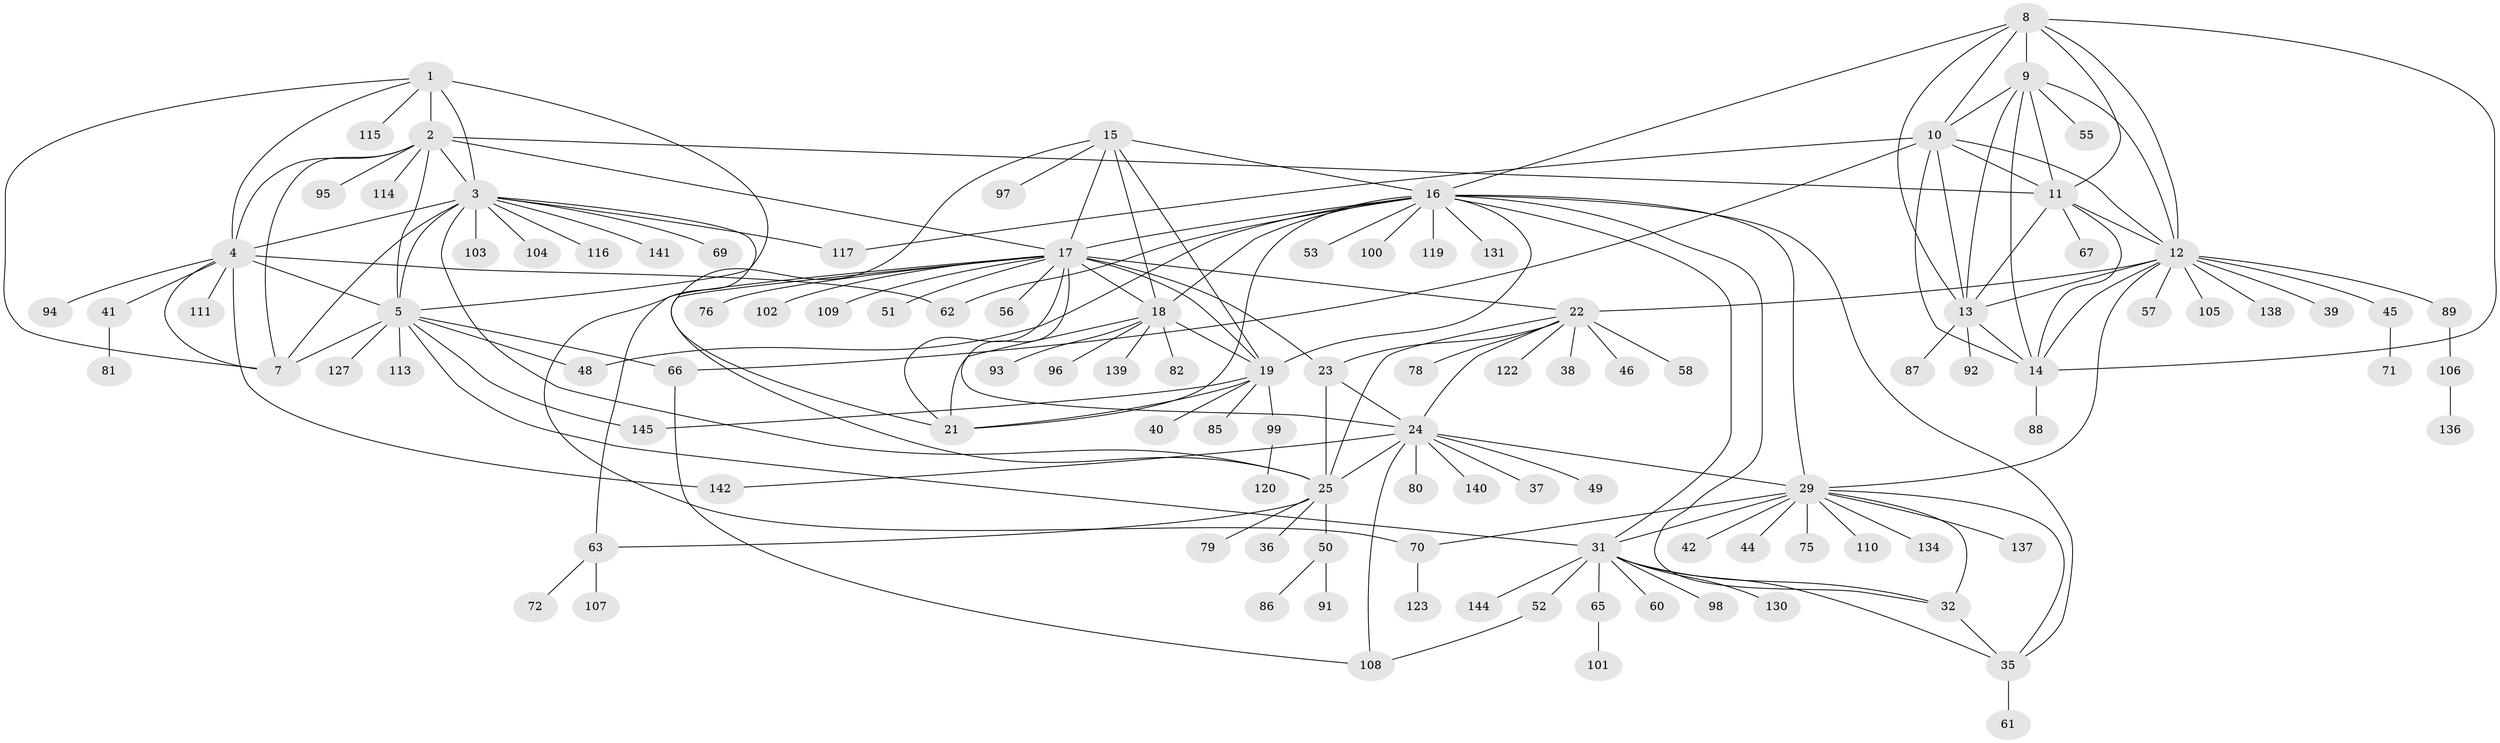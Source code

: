 // original degree distribution, {7: 0.04794520547945205, 11: 0.02054794520547945, 8: 0.04794520547945205, 12: 0.02054794520547945, 13: 0.0136986301369863, 6: 0.0136986301369863, 9: 0.03424657534246575, 14: 0.0136986301369863, 10: 0.0273972602739726, 1: 0.5753424657534246, 2: 0.14383561643835616, 3: 0.0273972602739726, 4: 0.00684931506849315, 5: 0.00684931506849315}
// Generated by graph-tools (version 1.1) at 2025/11/02/27/25 16:11:35]
// undirected, 113 vertices, 175 edges
graph export_dot {
graph [start="1"]
  node [color=gray90,style=filled];
  1;
  2 [super="+118"];
  3 [super="+6"];
  4 [super="+73"];
  5 [super="+129"];
  7;
  8;
  9 [super="+54"];
  10 [super="+125"];
  11;
  12 [super="+84"];
  13 [super="+121"];
  14 [super="+43"];
  15 [super="+83"];
  16 [super="+30"];
  17 [super="+26"];
  18 [super="+20"];
  19 [super="+47"];
  21;
  22 [super="+64"];
  23 [super="+90"];
  24 [super="+28"];
  25 [super="+27"];
  29 [super="+33"];
  31 [super="+34"];
  32 [super="+133"];
  35 [super="+124"];
  36;
  37;
  38;
  39 [super="+74"];
  40;
  41 [super="+59"];
  42;
  44;
  45;
  46;
  48;
  49;
  50 [super="+143"];
  51;
  52;
  53;
  55;
  56;
  57 [super="+77"];
  58;
  60;
  61;
  62;
  63 [super="+132"];
  65;
  66 [super="+68"];
  67;
  69;
  70;
  71;
  72;
  75;
  76;
  78;
  79;
  80;
  81;
  82;
  85;
  86;
  87;
  88;
  89;
  91;
  92;
  93;
  94;
  95 [super="+126"];
  96 [super="+128"];
  97;
  98;
  99;
  100;
  101;
  102;
  103;
  104;
  105;
  106;
  107 [super="+112"];
  108 [super="+135"];
  109;
  110;
  111;
  113;
  114;
  115;
  116;
  117;
  119;
  120 [super="+146"];
  122;
  123;
  127;
  130;
  131;
  134;
  136;
  137;
  138;
  139;
  140;
  141;
  142;
  144;
  145;
  1 -- 2;
  1 -- 3 [weight=2];
  1 -- 4;
  1 -- 5;
  1 -- 7;
  1 -- 115;
  2 -- 3 [weight=2];
  2 -- 4;
  2 -- 5;
  2 -- 7;
  2 -- 11;
  2 -- 17;
  2 -- 95;
  2 -- 114;
  3 -- 4 [weight=2];
  3 -- 5 [weight=2];
  3 -- 7 [weight=2];
  3 -- 69;
  3 -- 70;
  3 -- 103;
  3 -- 104;
  3 -- 141;
  3 -- 116;
  3 -- 117;
  3 -- 25;
  4 -- 5;
  4 -- 7;
  4 -- 41;
  4 -- 62;
  4 -- 94;
  4 -- 111;
  4 -- 142;
  5 -- 7;
  5 -- 48;
  5 -- 66;
  5 -- 113;
  5 -- 127;
  5 -- 145;
  5 -- 31;
  8 -- 9;
  8 -- 10;
  8 -- 11;
  8 -- 12;
  8 -- 13;
  8 -- 14;
  8 -- 16;
  9 -- 10;
  9 -- 11;
  9 -- 12;
  9 -- 13;
  9 -- 14;
  9 -- 55;
  10 -- 11;
  10 -- 12;
  10 -- 13;
  10 -- 14;
  10 -- 66;
  10 -- 117;
  11 -- 12;
  11 -- 13;
  11 -- 14;
  11 -- 67;
  12 -- 13;
  12 -- 14;
  12 -- 22;
  12 -- 39;
  12 -- 45;
  12 -- 57;
  12 -- 89;
  12 -- 138;
  12 -- 105;
  12 -- 29;
  13 -- 14;
  13 -- 87;
  13 -- 92;
  14 -- 88;
  15 -- 16;
  15 -- 17;
  15 -- 18 [weight=2];
  15 -- 19;
  15 -- 21;
  15 -- 97;
  16 -- 17;
  16 -- 18 [weight=2];
  16 -- 19;
  16 -- 21;
  16 -- 48;
  16 -- 53;
  16 -- 100;
  16 -- 119;
  16 -- 32;
  16 -- 35;
  16 -- 131;
  16 -- 29 [weight=2];
  16 -- 62;
  16 -- 31 [weight=2];
  17 -- 18 [weight=2];
  17 -- 19;
  17 -- 21;
  17 -- 51;
  17 -- 56;
  17 -- 63;
  17 -- 76;
  17 -- 102;
  17 -- 109;
  17 -- 22;
  17 -- 23;
  17 -- 24 [weight=2];
  17 -- 25 [weight=2];
  18 -- 19 [weight=2];
  18 -- 21 [weight=2];
  18 -- 139;
  18 -- 96;
  18 -- 82;
  18 -- 93;
  19 -- 21;
  19 -- 40;
  19 -- 99;
  19 -- 145;
  19 -- 85;
  22 -- 23;
  22 -- 24 [weight=2];
  22 -- 25 [weight=2];
  22 -- 38;
  22 -- 46;
  22 -- 58;
  22 -- 78;
  22 -- 122;
  23 -- 24 [weight=2];
  23 -- 25 [weight=2];
  24 -- 25 [weight=4];
  24 -- 80;
  24 -- 140;
  24 -- 37;
  24 -- 108;
  24 -- 142;
  24 -- 49;
  24 -- 29;
  25 -- 50;
  25 -- 36;
  25 -- 79;
  25 -- 63;
  29 -- 31 [weight=4];
  29 -- 32 [weight=2];
  29 -- 35 [weight=2];
  29 -- 42;
  29 -- 70;
  29 -- 134;
  29 -- 137;
  29 -- 75;
  29 -- 44;
  29 -- 110;
  31 -- 32 [weight=2];
  31 -- 35 [weight=2];
  31 -- 52;
  31 -- 60;
  31 -- 130;
  31 -- 144;
  31 -- 65;
  31 -- 98;
  32 -- 35;
  35 -- 61;
  41 -- 81;
  45 -- 71;
  50 -- 86;
  50 -- 91;
  52 -- 108;
  63 -- 72;
  63 -- 107;
  65 -- 101;
  66 -- 108;
  70 -- 123;
  89 -- 106;
  99 -- 120;
  106 -- 136;
}
